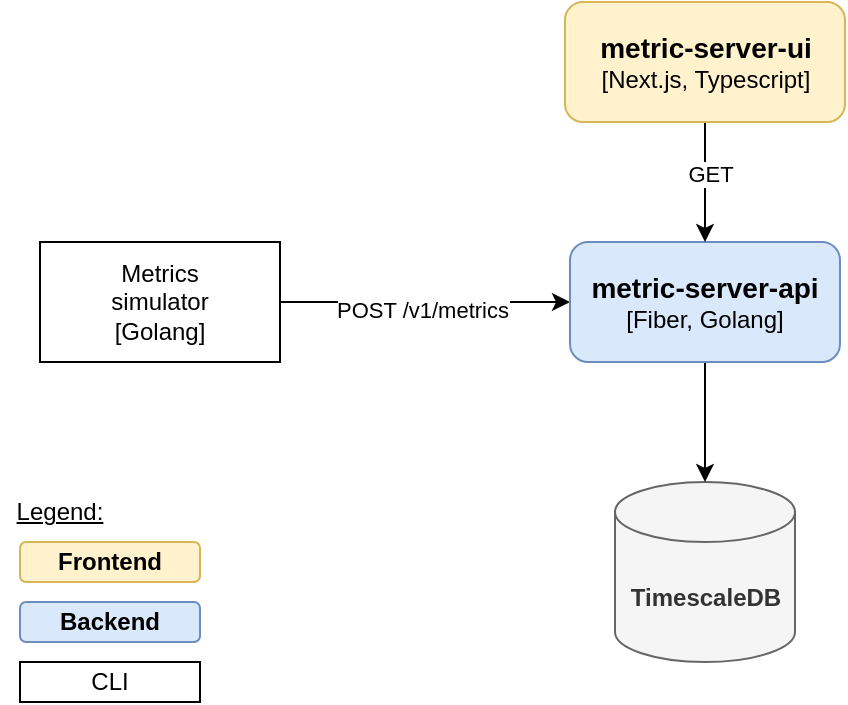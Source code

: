 <mxfile version="22.1.18" type="google">
  <diagram name="Page-1" id="RVX6t5TGBaQ7rliDouaV">
    <mxGraphModel dx="763" dy="392" grid="1" gridSize="10" guides="1" tooltips="1" connect="1" arrows="1" fold="1" page="1" pageScale="1" pageWidth="150" pageHeight="100" math="0" shadow="0">
      <root>
        <mxCell id="0" />
        <mxCell id="1" parent="0" />
        <mxCell id="z2hC-M6QyXwjL48q8HnM-2" style="edgeStyle=orthogonalEdgeStyle;rounded=0;orthogonalLoop=1;jettySize=auto;html=1;entryX=0;entryY=0.5;entryDx=0;entryDy=0;" edge="1" parent="1" source="z2hC-M6QyXwjL48q8HnM-4" target="z2hC-M6QyXwjL48q8HnM-16">
          <mxGeometry relative="1" as="geometry">
            <mxPoint x="310" y="270" as="targetPoint" />
          </mxGeometry>
        </mxCell>
        <mxCell id="z2hC-M6QyXwjL48q8HnM-3" value="POST /v1/metrics" style="edgeLabel;html=1;align=center;verticalAlign=middle;resizable=0;points=[];" vertex="1" connectable="0" parent="z2hC-M6QyXwjL48q8HnM-2">
          <mxGeometry x="-0.378" y="-4" relative="1" as="geometry">
            <mxPoint x="26" as="offset" />
          </mxGeometry>
        </mxCell>
        <mxCell id="z2hC-M6QyXwjL48q8HnM-4" value="Metrics&lt;br&gt;simulator&lt;br&gt;[Golang]" style="rounded=0;whiteSpace=wrap;html=1;" vertex="1" parent="1">
          <mxGeometry x="40" y="250" width="120" height="60" as="geometry" />
        </mxCell>
        <mxCell id="z2hC-M6QyXwjL48q8HnM-12" value="&lt;b&gt;TimescaleDB&lt;/b&gt;" style="shape=cylinder3;whiteSpace=wrap;html=1;boundedLbl=1;backgroundOutline=1;size=15;fillColor=#f5f5f5;strokeColor=#666666;fontColor=#333333;" vertex="1" parent="1">
          <mxGeometry x="327.5" y="370" width="90" height="90" as="geometry" />
        </mxCell>
        <mxCell id="z2hC-M6QyXwjL48q8HnM-15" style="edgeStyle=orthogonalEdgeStyle;rounded=0;orthogonalLoop=1;jettySize=auto;html=1;exitX=0.5;exitY=1;exitDx=0;exitDy=0;" edge="1" parent="1" source="z2hC-M6QyXwjL48q8HnM-16" target="z2hC-M6QyXwjL48q8HnM-12">
          <mxGeometry relative="1" as="geometry" />
        </mxCell>
        <mxCell id="z2hC-M6QyXwjL48q8HnM-16" value="&lt;font style=&quot;font-size: 14px;&quot;&gt;&lt;b&gt;metric-server-api&lt;/b&gt;&lt;/font&gt;&lt;br&gt;[Fiber, Golang]" style="rounded=1;whiteSpace=wrap;html=1;fillColor=#dae8fc;strokeColor=#6c8ebf;" vertex="1" parent="1">
          <mxGeometry x="305" y="250" width="135" height="60" as="geometry" />
        </mxCell>
        <mxCell id="z2hC-M6QyXwjL48q8HnM-26" style="edgeStyle=orthogonalEdgeStyle;rounded=0;orthogonalLoop=1;jettySize=auto;html=1;" edge="1" parent="1" source="z2hC-M6QyXwjL48q8HnM-17" target="z2hC-M6QyXwjL48q8HnM-16">
          <mxGeometry relative="1" as="geometry" />
        </mxCell>
        <mxCell id="z2hC-M6QyXwjL48q8HnM-27" value="GET" style="edgeLabel;html=1;align=center;verticalAlign=middle;resizable=0;points=[];" vertex="1" connectable="0" parent="z2hC-M6QyXwjL48q8HnM-26">
          <mxGeometry x="-0.152" y="2" relative="1" as="geometry">
            <mxPoint as="offset" />
          </mxGeometry>
        </mxCell>
        <mxCell id="z2hC-M6QyXwjL48q8HnM-17" value="&lt;b&gt;&lt;font style=&quot;font-size: 14px;&quot;&gt;metric-server-ui&lt;/font&gt;&lt;/b&gt;&lt;br&gt;[Next.js, Typescript]" style="rounded=1;whiteSpace=wrap;html=1;fillColor=#fff2cc;strokeColor=#d6b656;" vertex="1" parent="1">
          <mxGeometry x="302.5" y="130" width="140" height="60" as="geometry" />
        </mxCell>
        <mxCell id="z2hC-M6QyXwjL48q8HnM-31" value="&lt;b&gt;Backend&lt;/b&gt;" style="rounded=1;whiteSpace=wrap;html=1;fillColor=#dae8fc;strokeColor=#6c8ebf;" vertex="1" parent="1">
          <mxGeometry x="30" y="430" width="90" height="20" as="geometry" />
        </mxCell>
        <mxCell id="z2hC-M6QyXwjL48q8HnM-32" value="Legend:" style="text;html=1;strokeColor=none;fillColor=none;align=center;verticalAlign=middle;whiteSpace=wrap;rounded=0;fontStyle=4" vertex="1" parent="1">
          <mxGeometry x="20" y="370" width="60" height="30" as="geometry" />
        </mxCell>
        <mxCell id="z2hC-M6QyXwjL48q8HnM-33" value="&lt;b style=&quot;&quot;&gt;&lt;font style=&quot;font-size: 12px;&quot;&gt;Frontend&lt;/font&gt;&lt;/b&gt;" style="rounded=1;whiteSpace=wrap;html=1;fillColor=#fff2cc;strokeColor=#d6b656;" vertex="1" parent="1">
          <mxGeometry x="30" y="400" width="90" height="20" as="geometry" />
        </mxCell>
        <mxCell id="z2hC-M6QyXwjL48q8HnM-35" value="CLI" style="rounded=0;whiteSpace=wrap;html=1;" vertex="1" parent="1">
          <mxGeometry x="30" y="460" width="90" height="20" as="geometry" />
        </mxCell>
      </root>
    </mxGraphModel>
  </diagram>
</mxfile>
